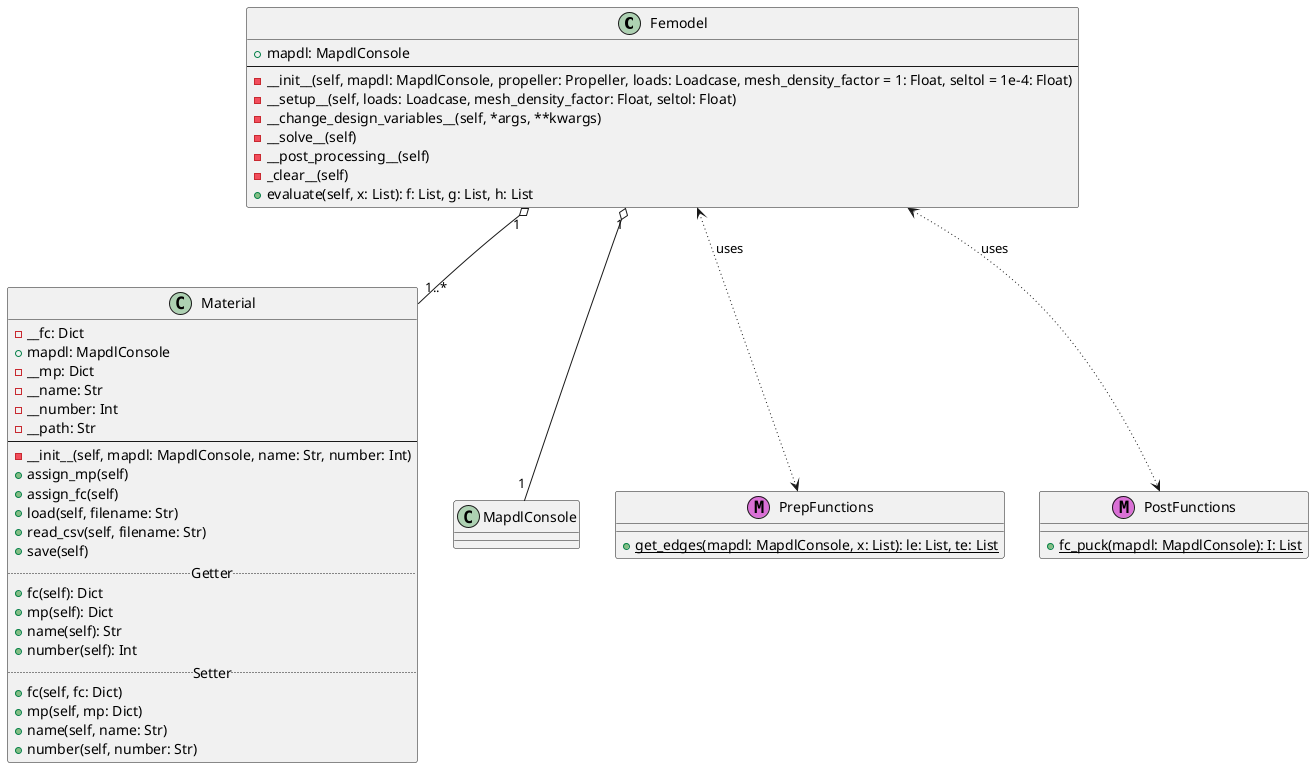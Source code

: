 @startuml

Femodel "1" o-- "1..*" Material
Femodel "1" o-- "1" MapdlConsole
'Material "1" o-- "1" MapdlConsole
Femodel <-[dotted]-> PrepFunctions : uses
Femodel <-[dotted]-> PostFunctions : uses

class Femodel{
  +mapdl: MapdlConsole
  --
  -__init__(self, mapdl: MapdlConsole, propeller: Propeller, loads: Loadcase, mesh_density_factor = 1: Float, seltol = 1e-4: Float)
  - __setup__(self, loads: Loadcase, mesh_density_factor: Float, seltol: Float)
  -__change_design_variables__(self, *args, **kwargs)
  -__solve__(self)
  -__post_processing__(self)
  -_clear__(self)
  +evaluate(self, x: List): f: List, g: List, h: List
}

class MapdlConsole{}

class Material{
  -__fc: Dict
  +mapdl: MapdlConsole
  -__mp: Dict
  -__name: Str
  -__number: Int
  -__path: Str
  --
  -__init__(self, mapdl: MapdlConsole, name: Str, number: Int)
  +assign_mp(self)
  +assign_fc(self)
  +load(self, filename: Str)
  +read_csv(self, filename: Str)
  +save(self)
  ..Getter..
  +fc(self): Dict
  +mp(self): Dict
  +name(self): Str
  +number(self): Int
  ..Setter..
  +fc(self, fc: Dict)
  +mp(self, mp: Dict)
  +name(self, name: Str)
  +number(self, number: Str)
}

class PrepFunctions << (M,orchid) >> {
  +{static}get_edges(mapdl: MapdlConsole, x: List): le: List, te: List
}

class PostFunctions << (M,orchid) >> {
  +{static}fc_puck(mapdl: MapdlConsole): I: List
}

@enduml